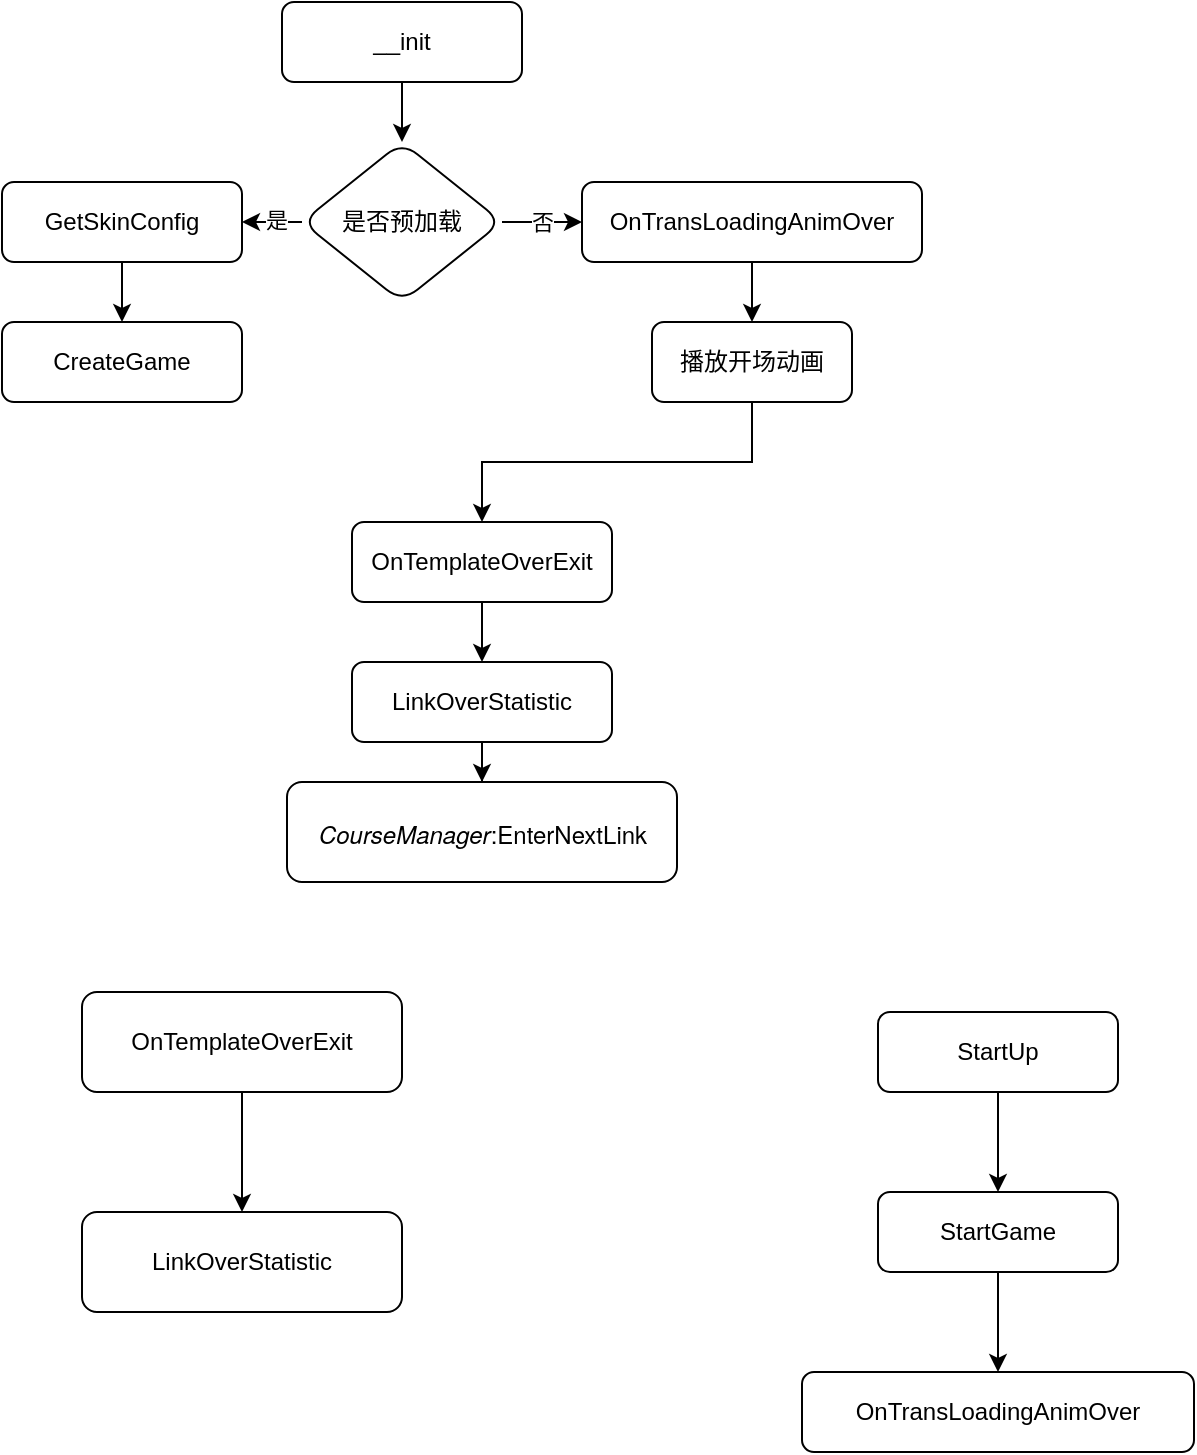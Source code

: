<mxfile version="20.5.1" type="github">
  <diagram id="C5RBs43oDa-KdzZeNtuy" name="Page-1">
    <mxGraphModel dx="887" dy="565" grid="1" gridSize="10" guides="1" tooltips="1" connect="1" arrows="1" fold="1" page="1" pageScale="1" pageWidth="827" pageHeight="1169" math="0" shadow="0">
      <root>
        <mxCell id="WIyWlLk6GJQsqaUBKTNV-0" />
        <mxCell id="WIyWlLk6GJQsqaUBKTNV-1" parent="WIyWlLk6GJQsqaUBKTNV-0" />
        <mxCell id="-8dzBgkcKJtmzE9KFqQj-19" value="" style="edgeStyle=orthogonalEdgeStyle;rounded=0;orthogonalLoop=1;jettySize=auto;html=1;fontColor=#000000;" edge="1" parent="WIyWlLk6GJQsqaUBKTNV-1" source="WIyWlLk6GJQsqaUBKTNV-3" target="-8dzBgkcKJtmzE9KFqQj-18">
          <mxGeometry relative="1" as="geometry" />
        </mxCell>
        <mxCell id="WIyWlLk6GJQsqaUBKTNV-3" value="__init" style="rounded=1;whiteSpace=wrap;html=1;fontSize=12;glass=0;strokeWidth=1;shadow=0;" parent="WIyWlLk6GJQsqaUBKTNV-1" vertex="1">
          <mxGeometry x="280" y="90" width="120" height="40" as="geometry" />
        </mxCell>
        <mxCell id="-8dzBgkcKJtmzE9KFqQj-2" value="" style="edgeStyle=orthogonalEdgeStyle;rounded=0;orthogonalLoop=1;jettySize=auto;html=1;" edge="1" parent="WIyWlLk6GJQsqaUBKTNV-1" source="-8dzBgkcKJtmzE9KFqQj-0" target="-8dzBgkcKJtmzE9KFqQj-1">
          <mxGeometry relative="1" as="geometry" />
        </mxCell>
        <mxCell id="-8dzBgkcKJtmzE9KFqQj-0" value="GetSkinConfig" style="rounded=1;whiteSpace=wrap;html=1;fontSize=12;glass=0;strokeWidth=1;shadow=0;" vertex="1" parent="WIyWlLk6GJQsqaUBKTNV-1">
          <mxGeometry x="140" y="180" width="120" height="40" as="geometry" />
        </mxCell>
        <mxCell id="-8dzBgkcKJtmzE9KFqQj-1" value="CreateGame&lt;br&gt;" style="rounded=1;whiteSpace=wrap;html=1;fontSize=12;glass=0;strokeWidth=1;shadow=0;" vertex="1" parent="WIyWlLk6GJQsqaUBKTNV-1">
          <mxGeometry x="140" y="250" width="120" height="40" as="geometry" />
        </mxCell>
        <mxCell id="-8dzBgkcKJtmzE9KFqQj-8" value="" style="edgeStyle=orthogonalEdgeStyle;rounded=0;orthogonalLoop=1;jettySize=auto;html=1;" edge="1" parent="WIyWlLk6GJQsqaUBKTNV-1" source="-8dzBgkcKJtmzE9KFqQj-6" target="-8dzBgkcKJtmzE9KFqQj-7">
          <mxGeometry relative="1" as="geometry" />
        </mxCell>
        <mxCell id="-8dzBgkcKJtmzE9KFqQj-6" value="StartUp" style="rounded=1;whiteSpace=wrap;html=1;fontSize=12;glass=0;strokeWidth=1;shadow=0;" vertex="1" parent="WIyWlLk6GJQsqaUBKTNV-1">
          <mxGeometry x="578" y="595" width="120" height="40" as="geometry" />
        </mxCell>
        <mxCell id="-8dzBgkcKJtmzE9KFqQj-14" value="" style="edgeStyle=orthogonalEdgeStyle;rounded=0;orthogonalLoop=1;jettySize=auto;html=1;" edge="1" parent="WIyWlLk6GJQsqaUBKTNV-1" source="-8dzBgkcKJtmzE9KFqQj-7" target="-8dzBgkcKJtmzE9KFqQj-13">
          <mxGeometry relative="1" as="geometry" />
        </mxCell>
        <mxCell id="-8dzBgkcKJtmzE9KFqQj-7" value="StartGame" style="rounded=1;whiteSpace=wrap;html=1;fontSize=12;glass=0;strokeWidth=1;shadow=0;" vertex="1" parent="WIyWlLk6GJQsqaUBKTNV-1">
          <mxGeometry x="578" y="685" width="120" height="40" as="geometry" />
        </mxCell>
        <mxCell id="-8dzBgkcKJtmzE9KFqQj-13" value="OnTransLoadingAnimOver&lt;br&gt;" style="rounded=1;whiteSpace=wrap;html=1;fontSize=12;glass=0;strokeWidth=1;shadow=0;" vertex="1" parent="WIyWlLk6GJQsqaUBKTNV-1">
          <mxGeometry x="540" y="775" width="196" height="40" as="geometry" />
        </mxCell>
        <mxCell id="-8dzBgkcKJtmzE9KFqQj-17" value="" style="edgeStyle=orthogonalEdgeStyle;rounded=0;orthogonalLoop=1;jettySize=auto;html=1;" edge="1" parent="WIyWlLk6GJQsqaUBKTNV-1" source="-8dzBgkcKJtmzE9KFqQj-15" target="-8dzBgkcKJtmzE9KFqQj-16">
          <mxGeometry relative="1" as="geometry" />
        </mxCell>
        <mxCell id="-8dzBgkcKJtmzE9KFqQj-15" value="OnTemplateOverExit" style="rounded=1;whiteSpace=wrap;html=1;fontSize=12;glass=0;strokeWidth=1;shadow=0;" vertex="1" parent="WIyWlLk6GJQsqaUBKTNV-1">
          <mxGeometry x="180" y="585" width="160" height="50" as="geometry" />
        </mxCell>
        <mxCell id="-8dzBgkcKJtmzE9KFqQj-16" value="LinkOverStatistic" style="rounded=1;whiteSpace=wrap;html=1;fontSize=12;glass=0;strokeWidth=1;shadow=0;" vertex="1" parent="WIyWlLk6GJQsqaUBKTNV-1">
          <mxGeometry x="180" y="695" width="160" height="50" as="geometry" />
        </mxCell>
        <mxCell id="-8dzBgkcKJtmzE9KFqQj-21" value="否" style="edgeStyle=orthogonalEdgeStyle;rounded=0;orthogonalLoop=1;jettySize=auto;html=1;fontColor=#000000;" edge="1" parent="WIyWlLk6GJQsqaUBKTNV-1" source="-8dzBgkcKJtmzE9KFqQj-18" target="-8dzBgkcKJtmzE9KFqQj-20">
          <mxGeometry relative="1" as="geometry" />
        </mxCell>
        <mxCell id="-8dzBgkcKJtmzE9KFqQj-23" value="" style="edgeStyle=orthogonalEdgeStyle;rounded=0;orthogonalLoop=1;jettySize=auto;html=1;fontColor=#000000;" edge="1" parent="WIyWlLk6GJQsqaUBKTNV-1" source="-8dzBgkcKJtmzE9KFqQj-18" target="-8dzBgkcKJtmzE9KFqQj-0">
          <mxGeometry relative="1" as="geometry" />
        </mxCell>
        <mxCell id="-8dzBgkcKJtmzE9KFqQj-24" value="是&lt;br&gt;" style="edgeLabel;html=1;align=center;verticalAlign=middle;resizable=0;points=[];fontColor=#000000;" vertex="1" connectable="0" parent="-8dzBgkcKJtmzE9KFqQj-23">
          <mxGeometry x="-0.46" y="-1" relative="1" as="geometry">
            <mxPoint as="offset" />
          </mxGeometry>
        </mxCell>
        <mxCell id="-8dzBgkcKJtmzE9KFqQj-18" value="是否预加载" style="rhombus;whiteSpace=wrap;html=1;rounded=1;glass=0;strokeWidth=1;shadow=0;" vertex="1" parent="WIyWlLk6GJQsqaUBKTNV-1">
          <mxGeometry x="290" y="160" width="100" height="80" as="geometry" />
        </mxCell>
        <mxCell id="-8dzBgkcKJtmzE9KFqQj-26" value="" style="edgeStyle=orthogonalEdgeStyle;rounded=0;orthogonalLoop=1;jettySize=auto;html=1;fontColor=#000000;" edge="1" parent="WIyWlLk6GJQsqaUBKTNV-1" source="-8dzBgkcKJtmzE9KFqQj-20" target="-8dzBgkcKJtmzE9KFqQj-25">
          <mxGeometry relative="1" as="geometry" />
        </mxCell>
        <mxCell id="-8dzBgkcKJtmzE9KFqQj-20" value="OnTransLoadingAnimOver" style="whiteSpace=wrap;html=1;rounded=1;glass=0;strokeWidth=1;shadow=0;" vertex="1" parent="WIyWlLk6GJQsqaUBKTNV-1">
          <mxGeometry x="430" y="180" width="170" height="40" as="geometry" />
        </mxCell>
        <mxCell id="-8dzBgkcKJtmzE9KFqQj-28" value="" style="edgeStyle=orthogonalEdgeStyle;rounded=0;orthogonalLoop=1;jettySize=auto;html=1;fontColor=#000000;" edge="1" parent="WIyWlLk6GJQsqaUBKTNV-1" source="-8dzBgkcKJtmzE9KFqQj-25" target="-8dzBgkcKJtmzE9KFqQj-27">
          <mxGeometry relative="1" as="geometry">
            <Array as="points">
              <mxPoint x="515" y="320" />
              <mxPoint x="380" y="320" />
            </Array>
          </mxGeometry>
        </mxCell>
        <mxCell id="-8dzBgkcKJtmzE9KFqQj-25" value="播放开场动画" style="whiteSpace=wrap;html=1;rounded=1;glass=0;strokeWidth=1;shadow=0;" vertex="1" parent="WIyWlLk6GJQsqaUBKTNV-1">
          <mxGeometry x="465" y="250" width="100" height="40" as="geometry" />
        </mxCell>
        <mxCell id="-8dzBgkcKJtmzE9KFqQj-30" value="" style="edgeStyle=orthogonalEdgeStyle;rounded=0;orthogonalLoop=1;jettySize=auto;html=1;fontColor=#000000;" edge="1" parent="WIyWlLk6GJQsqaUBKTNV-1" source="-8dzBgkcKJtmzE9KFqQj-27" target="-8dzBgkcKJtmzE9KFqQj-29">
          <mxGeometry relative="1" as="geometry" />
        </mxCell>
        <mxCell id="-8dzBgkcKJtmzE9KFqQj-27" value="OnTemplateOverExit" style="whiteSpace=wrap;html=1;rounded=1;glass=0;strokeWidth=1;shadow=0;" vertex="1" parent="WIyWlLk6GJQsqaUBKTNV-1">
          <mxGeometry x="315" y="350" width="130" height="40" as="geometry" />
        </mxCell>
        <mxCell id="-8dzBgkcKJtmzE9KFqQj-32" value="" style="edgeStyle=orthogonalEdgeStyle;rounded=0;orthogonalLoop=1;jettySize=auto;html=1;fontColor=#000000;" edge="1" parent="WIyWlLk6GJQsqaUBKTNV-1" source="-8dzBgkcKJtmzE9KFqQj-29" target="-8dzBgkcKJtmzE9KFqQj-31">
          <mxGeometry relative="1" as="geometry" />
        </mxCell>
        <mxCell id="-8dzBgkcKJtmzE9KFqQj-29" value="LinkOverStatistic" style="whiteSpace=wrap;html=1;rounded=1;glass=0;strokeWidth=1;shadow=0;" vertex="1" parent="WIyWlLk6GJQsqaUBKTNV-1">
          <mxGeometry x="315" y="420" width="130" height="40" as="geometry" />
        </mxCell>
        <mxCell id="-8dzBgkcKJtmzE9KFqQj-31" value="&lt;p style=&quot;margin: 0px; font-stretch: normal; line-height: normal; font-family: &amp;quot;Helvetica Neue&amp;quot;;&quot;&gt;&lt;i&gt;CourseManager&lt;/i&gt;:EnterNextLink&lt;/p&gt;" style="whiteSpace=wrap;html=1;rounded=1;glass=0;strokeWidth=1;shadow=0;" vertex="1" parent="WIyWlLk6GJQsqaUBKTNV-1">
          <mxGeometry x="282.5" y="480" width="195" height="50" as="geometry" />
        </mxCell>
      </root>
    </mxGraphModel>
  </diagram>
</mxfile>

